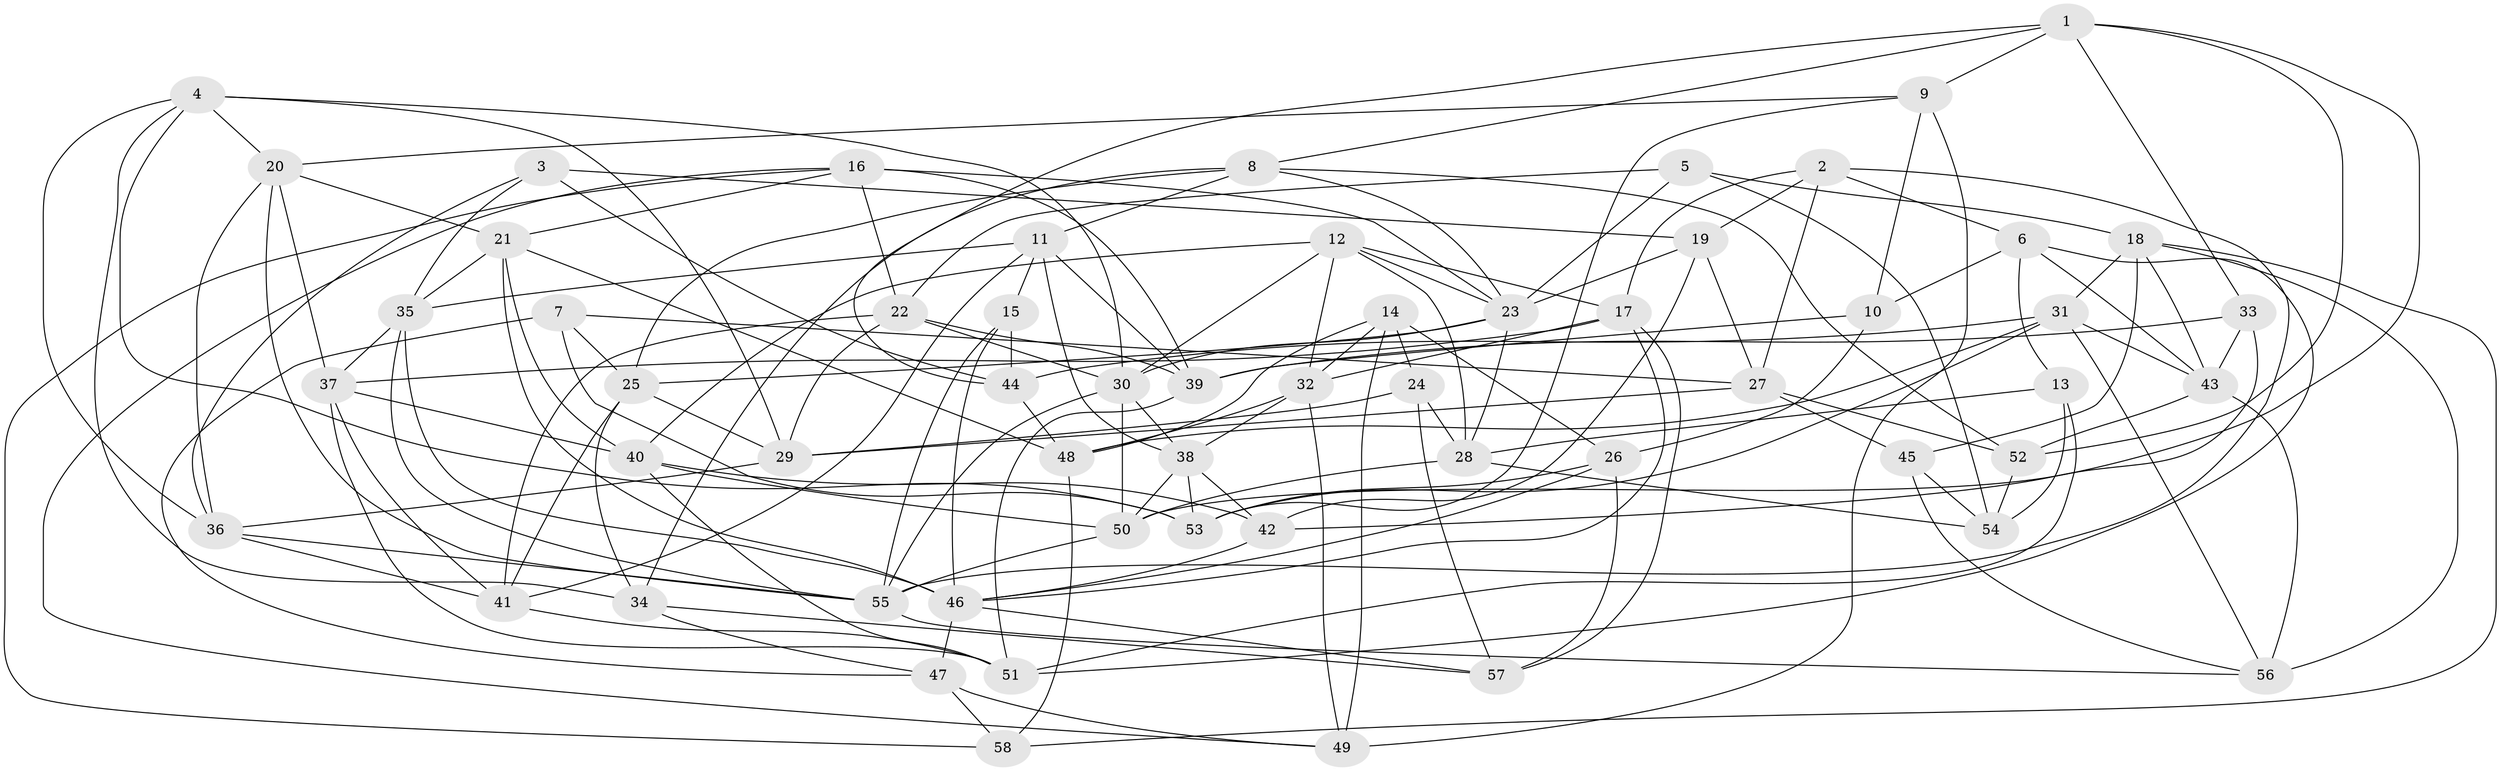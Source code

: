 // original degree distribution, {4: 1.0}
// Generated by graph-tools (version 1.1) at 2025/02/03/09/25 03:02:59]
// undirected, 58 vertices, 160 edges
graph export_dot {
graph [start="1"]
  node [color=gray90,style=filled];
  1;
  2;
  3;
  4;
  5;
  6;
  7;
  8;
  9;
  10;
  11;
  12;
  13;
  14;
  15;
  16;
  17;
  18;
  19;
  20;
  21;
  22;
  23;
  24;
  25;
  26;
  27;
  28;
  29;
  30;
  31;
  32;
  33;
  34;
  35;
  36;
  37;
  38;
  39;
  40;
  41;
  42;
  43;
  44;
  45;
  46;
  47;
  48;
  49;
  50;
  51;
  52;
  53;
  54;
  55;
  56;
  57;
  58;
  1 -- 8 [weight=1.0];
  1 -- 9 [weight=1.0];
  1 -- 33 [weight=1.0];
  1 -- 44 [weight=1.0];
  1 -- 50 [weight=1.0];
  1 -- 52 [weight=1.0];
  2 -- 6 [weight=2.0];
  2 -- 17 [weight=1.0];
  2 -- 19 [weight=1.0];
  2 -- 27 [weight=1.0];
  2 -- 55 [weight=1.0];
  3 -- 19 [weight=1.0];
  3 -- 35 [weight=1.0];
  3 -- 36 [weight=1.0];
  3 -- 44 [weight=1.0];
  4 -- 20 [weight=1.0];
  4 -- 29 [weight=1.0];
  4 -- 30 [weight=1.0];
  4 -- 34 [weight=1.0];
  4 -- 36 [weight=1.0];
  4 -- 53 [weight=1.0];
  5 -- 18 [weight=1.0];
  5 -- 22 [weight=1.0];
  5 -- 23 [weight=1.0];
  5 -- 54 [weight=1.0];
  6 -- 10 [weight=1.0];
  6 -- 13 [weight=1.0];
  6 -- 43 [weight=1.0];
  6 -- 51 [weight=1.0];
  7 -- 25 [weight=1.0];
  7 -- 27 [weight=1.0];
  7 -- 47 [weight=1.0];
  7 -- 53 [weight=1.0];
  8 -- 11 [weight=1.0];
  8 -- 23 [weight=1.0];
  8 -- 25 [weight=1.0];
  8 -- 34 [weight=1.0];
  8 -- 52 [weight=1.0];
  9 -- 10 [weight=1.0];
  9 -- 20 [weight=1.0];
  9 -- 49 [weight=2.0];
  9 -- 53 [weight=1.0];
  10 -- 26 [weight=1.0];
  10 -- 39 [weight=1.0];
  11 -- 15 [weight=1.0];
  11 -- 35 [weight=1.0];
  11 -- 38 [weight=1.0];
  11 -- 39 [weight=1.0];
  11 -- 41 [weight=1.0];
  12 -- 17 [weight=1.0];
  12 -- 23 [weight=1.0];
  12 -- 28 [weight=1.0];
  12 -- 30 [weight=1.0];
  12 -- 32 [weight=1.0];
  12 -- 40 [weight=1.0];
  13 -- 28 [weight=1.0];
  13 -- 51 [weight=1.0];
  13 -- 54 [weight=1.0];
  14 -- 24 [weight=1.0];
  14 -- 26 [weight=2.0];
  14 -- 32 [weight=1.0];
  14 -- 48 [weight=1.0];
  14 -- 49 [weight=1.0];
  15 -- 44 [weight=1.0];
  15 -- 46 [weight=1.0];
  15 -- 55 [weight=1.0];
  16 -- 21 [weight=1.0];
  16 -- 22 [weight=1.0];
  16 -- 23 [weight=1.0];
  16 -- 39 [weight=1.0];
  16 -- 49 [weight=1.0];
  16 -- 58 [weight=1.0];
  17 -- 32 [weight=1.0];
  17 -- 37 [weight=1.0];
  17 -- 46 [weight=1.0];
  17 -- 57 [weight=1.0];
  18 -- 31 [weight=1.0];
  18 -- 43 [weight=1.0];
  18 -- 45 [weight=1.0];
  18 -- 56 [weight=1.0];
  18 -- 58 [weight=1.0];
  19 -- 23 [weight=2.0];
  19 -- 27 [weight=1.0];
  19 -- 42 [weight=1.0];
  20 -- 21 [weight=1.0];
  20 -- 36 [weight=1.0];
  20 -- 37 [weight=1.0];
  20 -- 55 [weight=1.0];
  21 -- 35 [weight=1.0];
  21 -- 40 [weight=1.0];
  21 -- 46 [weight=1.0];
  21 -- 48 [weight=1.0];
  22 -- 29 [weight=1.0];
  22 -- 30 [weight=1.0];
  22 -- 39 [weight=1.0];
  22 -- 41 [weight=1.0];
  23 -- 25 [weight=1.0];
  23 -- 28 [weight=1.0];
  23 -- 30 [weight=2.0];
  24 -- 28 [weight=1.0];
  24 -- 29 [weight=1.0];
  24 -- 57 [weight=1.0];
  25 -- 29 [weight=1.0];
  25 -- 34 [weight=1.0];
  25 -- 41 [weight=1.0];
  26 -- 46 [weight=1.0];
  26 -- 53 [weight=1.0];
  26 -- 57 [weight=1.0];
  27 -- 29 [weight=1.0];
  27 -- 45 [weight=1.0];
  27 -- 52 [weight=1.0];
  28 -- 50 [weight=1.0];
  28 -- 54 [weight=1.0];
  29 -- 36 [weight=1.0];
  30 -- 38 [weight=1.0];
  30 -- 50 [weight=1.0];
  30 -- 55 [weight=1.0];
  31 -- 43 [weight=1.0];
  31 -- 44 [weight=2.0];
  31 -- 48 [weight=1.0];
  31 -- 53 [weight=1.0];
  31 -- 56 [weight=2.0];
  32 -- 38 [weight=1.0];
  32 -- 48 [weight=1.0];
  32 -- 49 [weight=1.0];
  33 -- 39 [weight=1.0];
  33 -- 42 [weight=1.0];
  33 -- 43 [weight=1.0];
  34 -- 47 [weight=1.0];
  34 -- 57 [weight=2.0];
  35 -- 37 [weight=1.0];
  35 -- 46 [weight=1.0];
  35 -- 55 [weight=1.0];
  36 -- 41 [weight=1.0];
  36 -- 55 [weight=1.0];
  37 -- 40 [weight=1.0];
  37 -- 41 [weight=1.0];
  37 -- 51 [weight=1.0];
  38 -- 42 [weight=1.0];
  38 -- 50 [weight=1.0];
  38 -- 53 [weight=1.0];
  39 -- 51 [weight=1.0];
  40 -- 42 [weight=1.0];
  40 -- 50 [weight=1.0];
  40 -- 51 [weight=1.0];
  41 -- 51 [weight=1.0];
  42 -- 46 [weight=2.0];
  43 -- 52 [weight=1.0];
  43 -- 56 [weight=1.0];
  44 -- 48 [weight=1.0];
  45 -- 54 [weight=1.0];
  45 -- 56 [weight=1.0];
  46 -- 47 [weight=2.0];
  46 -- 57 [weight=1.0];
  47 -- 49 [weight=1.0];
  47 -- 58 [weight=1.0];
  48 -- 58 [weight=1.0];
  50 -- 55 [weight=1.0];
  52 -- 54 [weight=2.0];
  55 -- 56 [weight=1.0];
}
